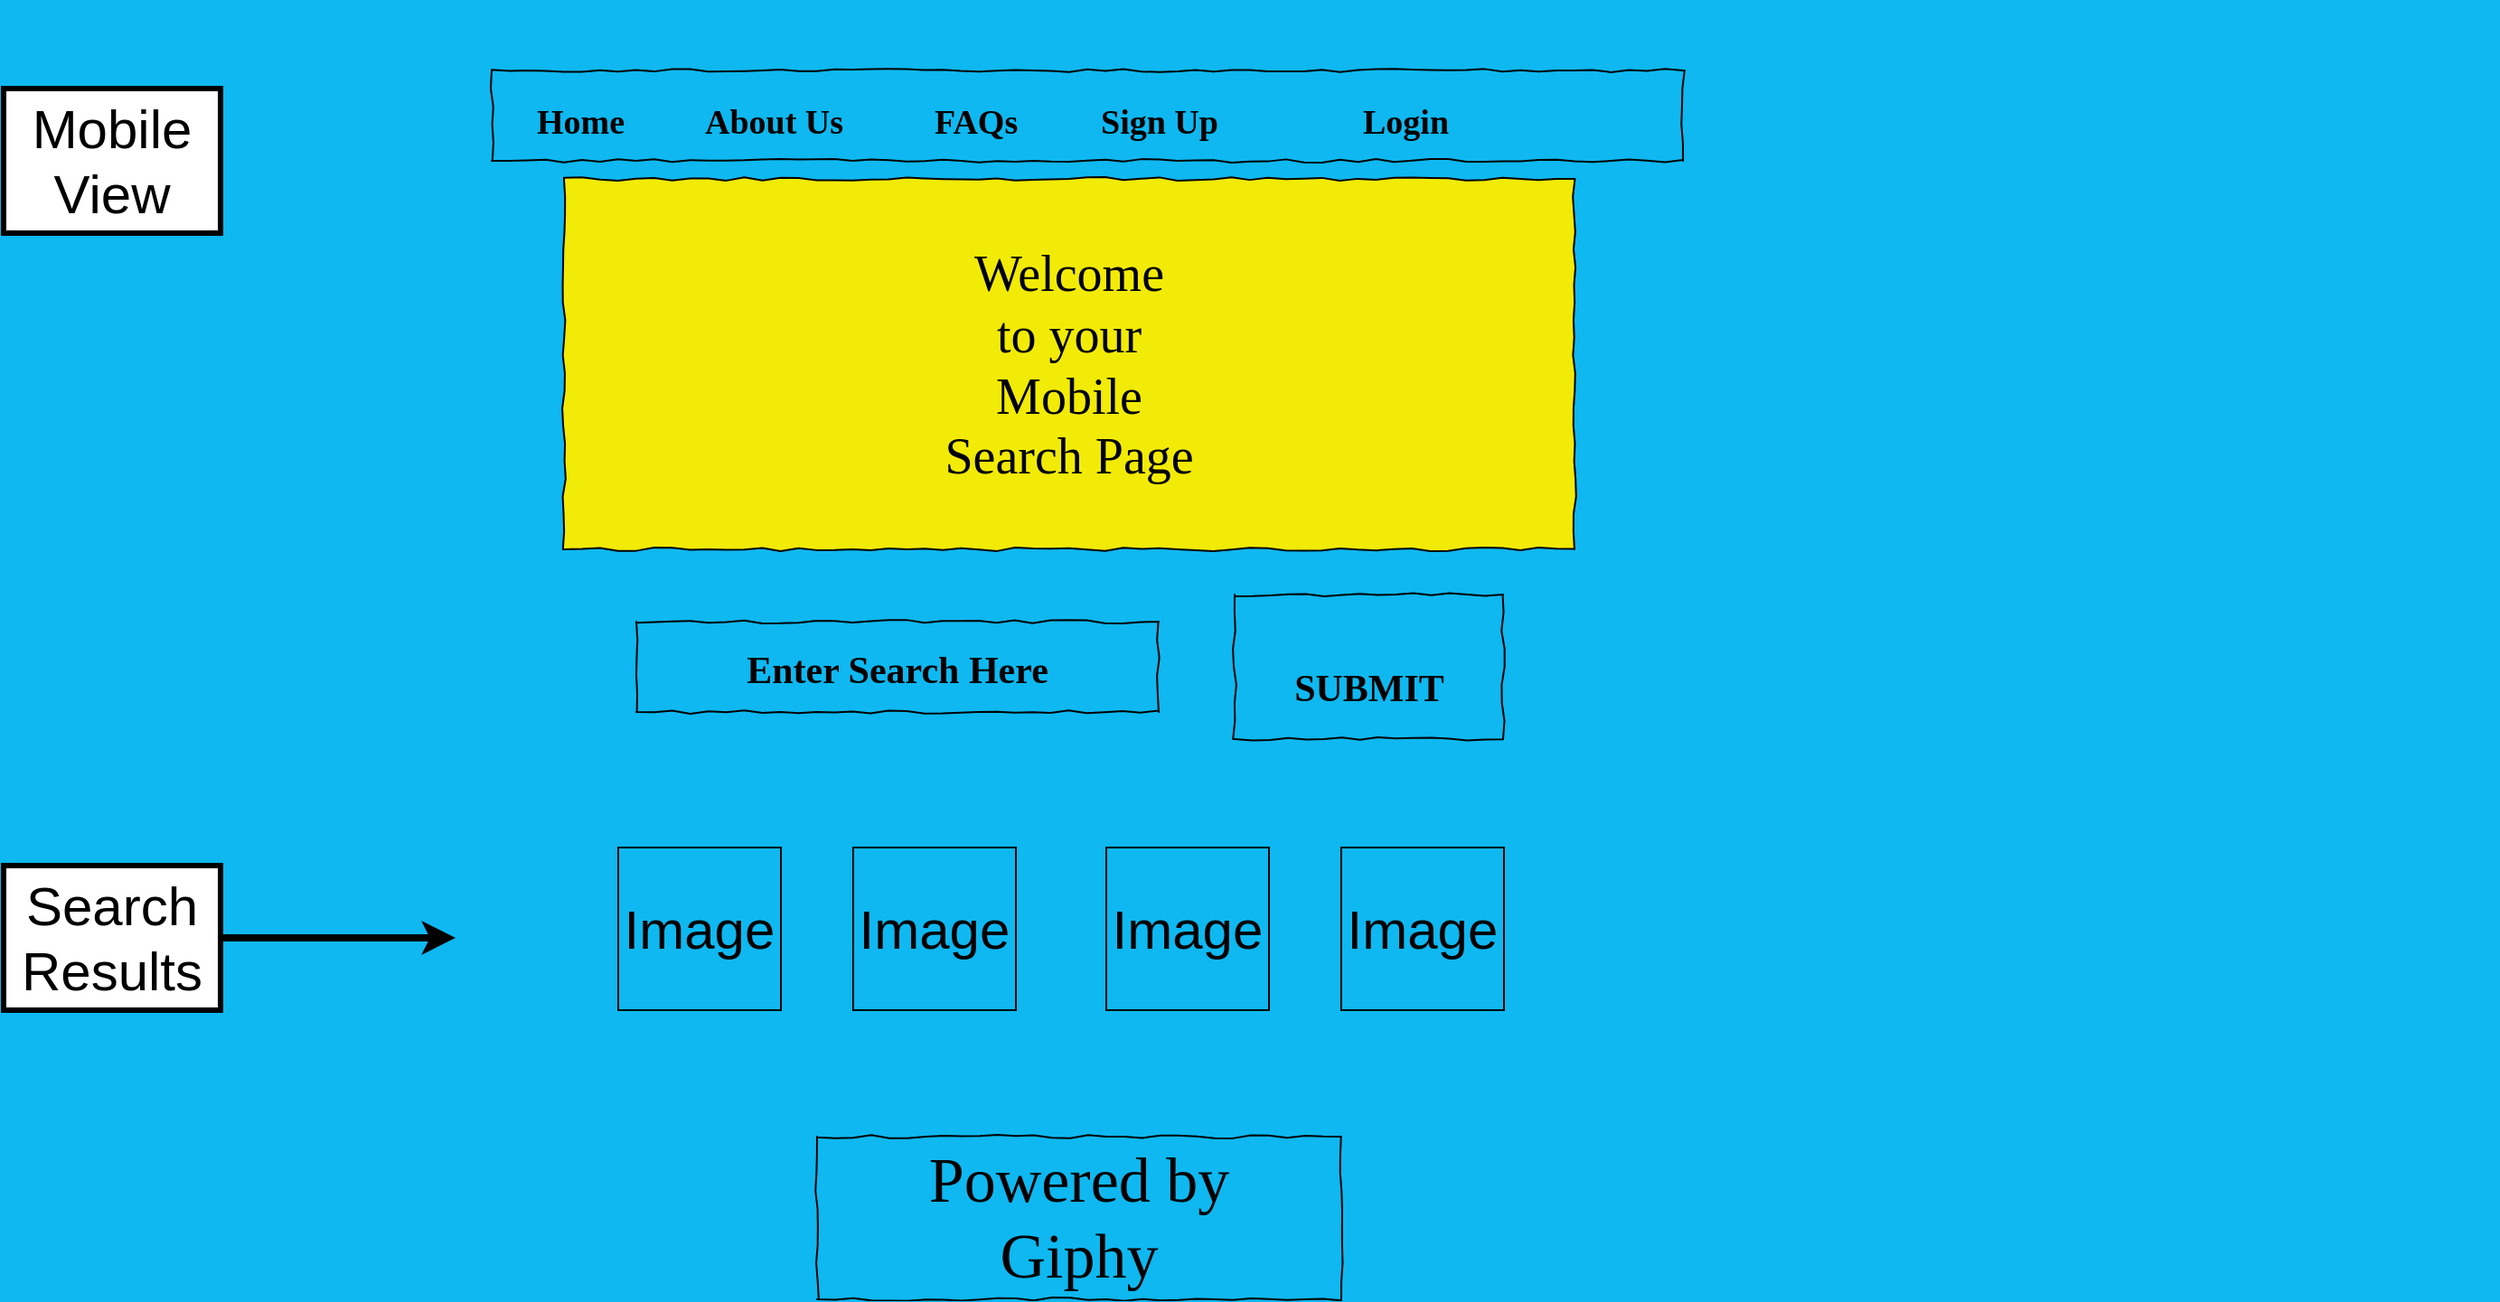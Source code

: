 <mxfile version="26.0.11">
  <diagram name="Page-1" id="03018318-947c-dd8e-b7a3-06fadd420f32">
    <mxGraphModel dx="1485" dy="1605" grid="1" gridSize="10" guides="1" tooltips="1" connect="1" arrows="1" fold="1" page="1" pageScale="1" pageWidth="1100" pageHeight="850" background="light-dark(#0fb8f0, #af5e00)" math="0" shadow="0">
      <root>
        <mxCell id="0" />
        <mxCell id="1" parent="0" />
        <mxCell id="677b7b8949515195-15" value="Enter Search Here" style="whiteSpace=wrap;html=1;rounded=0;shadow=0;labelBackgroundColor=none;strokeWidth=1;fillColor=none;fontFamily=Verdana;fontSize=21;align=center;verticalAlign=top;spacing=10;comic=1;fontStyle=1" parent="1" vertex="1">
          <mxGeometry x="390" y="-475" width="289" height="50" as="geometry" />
        </mxCell>
        <mxCell id="vtvNTQiMUjeRlv-c8K5h-22" value="Powered by&lt;br style=&quot;font-size: 35px;&quot;&gt;Giphy" style="whiteSpace=wrap;html=1;rounded=0;shadow=0;labelBackgroundColor=none;strokeWidth=1;fillColor=none;fontFamily=Verdana;fontSize=35;align=center;comic=1;" parent="1" vertex="1">
          <mxGeometry x="490" y="-190" width="290" height="90" as="geometry" />
        </mxCell>
        <mxCell id="BtqfvfSYr6waK1xc0kBP-27" value="" style="group" parent="1" vertex="1" connectable="0">
          <mxGeometry x="310" y="-780" width="1110" height="265" as="geometry" />
        </mxCell>
        <mxCell id="677b7b8949515195-10" value="" style="whiteSpace=wrap;html=1;rounded=0;shadow=0;labelBackgroundColor=none;strokeWidth=1;fillColor=none;fontFamily=Verdana;fontSize=12;align=center;comic=1;" parent="BtqfvfSYr6waK1xc0kBP-27" vertex="1">
          <mxGeometry width="659.062" height="50" as="geometry" />
        </mxCell>
        <mxCell id="677b7b8949515195-11" value="Home" style="text;html=1;points=[];align=left;verticalAlign=top;spacingTop=-4;fontSize=19;fontFamily=Verdana;fontStyle=1" parent="BtqfvfSYr6waK1xc0kBP-27" vertex="1">
          <mxGeometry x="23.128" y="15" width="64.823" height="20" as="geometry" />
        </mxCell>
        <mxCell id="677b7b8949515195-12" value="About Us" style="text;html=1;points=[];align=left;verticalAlign=top;spacingTop=-4;fontSize=19;fontFamily=Verdana;fontStyle=1" parent="BtqfvfSYr6waK1xc0kBP-27" vertex="1">
          <mxGeometry x="115.628" y="15" width="48.617" height="20" as="geometry" />
        </mxCell>
        <mxCell id="677b7b8949515195-14" value="Login" style="text;html=1;points=[];align=left;verticalAlign=top;spacingTop=-4;fontSize=19;fontFamily=Verdana;fontStyle=1" parent="BtqfvfSYr6waK1xc0kBP-27" vertex="1">
          <mxGeometry x="479.848" y="15" width="48.617" height="20" as="geometry" />
        </mxCell>
        <mxCell id="BtqfvfSYr6waK1xc0kBP-8" value="FAQs" style="text;html=1;points=[];align=left;verticalAlign=top;spacingTop=-4;fontSize=19;fontFamily=Verdana;fontStyle=1" parent="BtqfvfSYr6waK1xc0kBP-27" vertex="1">
          <mxGeometry x="242.81" y="15" width="48.617" height="20" as="geometry" />
        </mxCell>
        <mxCell id="BtqfvfSYr6waK1xc0kBP-9" value="Sign Up" style="text;html=1;points=[];align=left;verticalAlign=top;spacingTop=-4;fontSize=19;fontFamily=Verdana;fontStyle=1" parent="BtqfvfSYr6waK1xc0kBP-27" vertex="1">
          <mxGeometry x="335.318" y="15" width="48.617" height="20" as="geometry" />
        </mxCell>
        <mxCell id="BtqfvfSYr6waK1xc0kBP-28" value="" style="shape=image;html=1;verticalAlign=top;verticalLabelPosition=bottom;labelBackgroundColor=#ffffff;imageAspect=0;aspect=fixed;image=https://cdn4.iconfinder.com/data/icons/flat-black/128/menu.png" parent="BtqfvfSYr6waK1xc0kBP-27" vertex="1">
          <mxGeometry x="520.312" y="-39" width="124" height="124" as="geometry" />
        </mxCell>
        <mxCell id="qnx-qQFVI4EazbDbDAeD-1" value="Welcome&lt;br&gt;to your&lt;br&gt;Mobile&lt;br&gt;Search Page" style="whiteSpace=wrap;html=1;rounded=0;shadow=0;labelBackgroundColor=none;strokeWidth=1;fontFamily=Verdana;fontSize=28;align=center;comic=1;movable=1;resizable=1;rotatable=1;deletable=1;editable=1;locked=0;connectable=1;fillColor=#f2eb07;" parent="BtqfvfSYr6waK1xc0kBP-27" vertex="1">
          <mxGeometry x="40" y="60" width="559" height="205" as="geometry" />
        </mxCell>
        <mxCell id="BtqfvfSYr6waK1xc0kBP-17" value="&lt;div style=&quot;text-align: justify; font-size: 21px;&quot;&gt;&lt;br style=&quot;font-size: 21px;&quot;&gt;&lt;/div&gt;&lt;div style=&quot;text-align: justify; font-size: 21px;&quot;&gt;SUBMIT&lt;/div&gt;" style="whiteSpace=wrap;html=1;rounded=0;shadow=0;labelBackgroundColor=none;strokeWidth=1;fillColor=none;fontFamily=Verdana;fontSize=21;align=center;verticalAlign=top;spacing=10;comic=1;fontStyle=1" parent="1" vertex="1">
          <mxGeometry x="721" y="-490" width="148.5" height="80" as="geometry" />
        </mxCell>
        <mxCell id="vtvNTQiMUjeRlv-c8K5h-32" value="Image" style="whiteSpace=wrap;html=1;aspect=fixed;fillColor=none;fontSize=30;" parent="1" vertex="1">
          <mxGeometry x="380" y="-350" width="90" height="90" as="geometry" />
        </mxCell>
        <mxCell id="ZWh5LER01W9813bl_tEq-3" value="Image" style="whiteSpace=wrap;html=1;aspect=fixed;fillColor=none;fontSize=30;" vertex="1" parent="1">
          <mxGeometry x="510" y="-350" width="90" height="90" as="geometry" />
        </mxCell>
        <mxCell id="ZWh5LER01W9813bl_tEq-4" value="Image" style="whiteSpace=wrap;html=1;aspect=fixed;fillColor=none;fontSize=30;" vertex="1" parent="1">
          <mxGeometry x="650" y="-350" width="90" height="90" as="geometry" />
        </mxCell>
        <mxCell id="ZWh5LER01W9813bl_tEq-5" value="Image" style="whiteSpace=wrap;html=1;aspect=fixed;fillColor=none;fontSize=30;" vertex="1" parent="1">
          <mxGeometry x="780" y="-350" width="90" height="90" as="geometry" />
        </mxCell>
        <mxCell id="ZWh5LER01W9813bl_tEq-6" value="Search&lt;div&gt;Results&lt;/div&gt;" style="rounded=0;whiteSpace=wrap;html=1;fontSize=30;strokeWidth=3;" vertex="1" parent="1">
          <mxGeometry x="40" y="-340" width="120" height="80" as="geometry" />
        </mxCell>
        <mxCell id="ZWh5LER01W9813bl_tEq-8" value="" style="endArrow=classic;html=1;rounded=0;exitX=1;exitY=0.5;exitDx=0;exitDy=0;strokeWidth=4;" edge="1" parent="1" source="ZWh5LER01W9813bl_tEq-6">
          <mxGeometry width="50" height="50" relative="1" as="geometry">
            <mxPoint x="180" y="-290" as="sourcePoint" />
            <mxPoint x="290" y="-300" as="targetPoint" />
          </mxGeometry>
        </mxCell>
        <mxCell id="ZWh5LER01W9813bl_tEq-9" value="Mobile&lt;div&gt;View&lt;/div&gt;" style="rounded=0;whiteSpace=wrap;html=1;fontSize=30;strokeWidth=3;" vertex="1" parent="1">
          <mxGeometry x="40" y="-770" width="120" height="80" as="geometry" />
        </mxCell>
      </root>
    </mxGraphModel>
  </diagram>
</mxfile>
